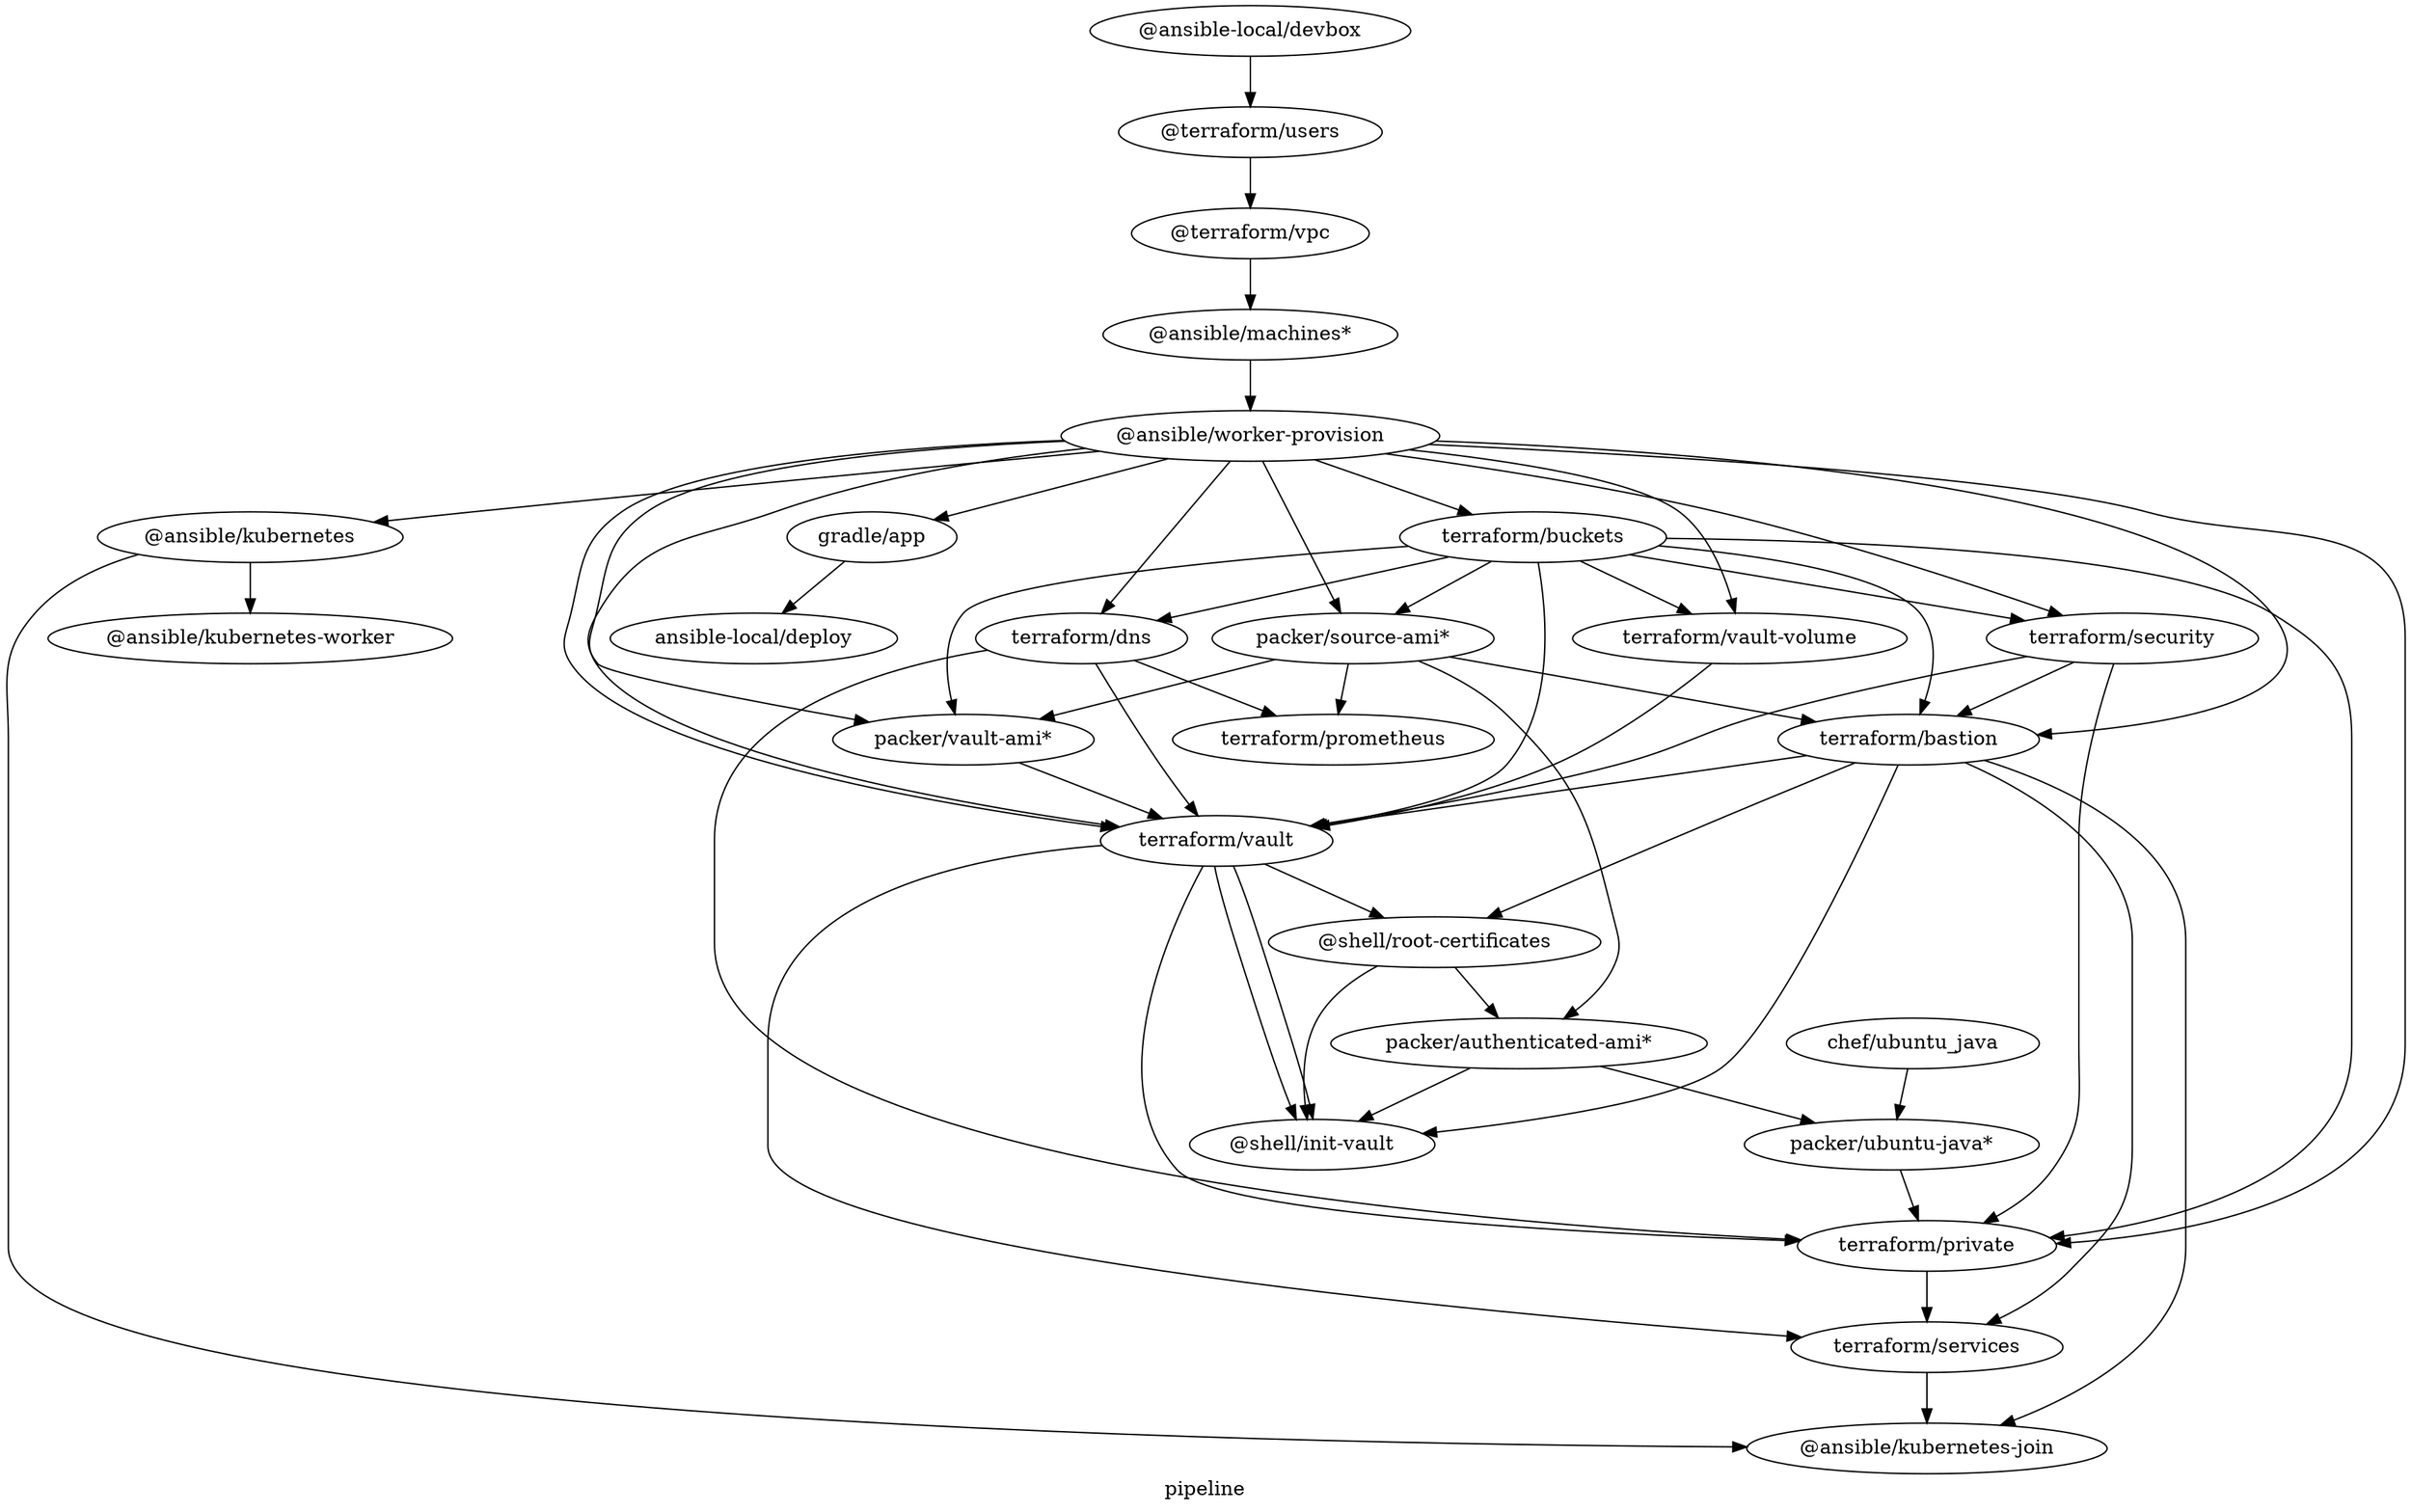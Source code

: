digraph G {
  label="pipeline";
  rankdir=TB;



"packer/source-ami*" -> { "terraform/bastion";
                          "packer/vault-ami*"
                        }

"terraform/bastion" -> "@ansible/kubernetes-join";
"terraform/services" -> "@ansible/kubernetes-join";
"@ansible/kubernetes" -> "@ansible/kubernetes-join";


"gradle/app" -> "ansible-local/deploy";
"@ansible/kubernetes" -> "@ansible/kubernetes-worker";
"@ansible/worker-provision" -> {
  "gradle/app";
  "@ansible/kubernetes";
  "terraform/buckets";
  "terraform/vault";
  "terraform/dns";
  "terraform/bastion";
  "terraform/vault-volume";
  "packer/source-ami*";
  "terraform/security";
  "terraform/private";
  "packer/vault-ami*"
}

"terraform/buckets" -> {
  "terraform/vault";
  "terraform/dns";
  "terraform/bastion";
  "terraform/vault-volume";
  "packer/source-ami*";
  "terraform/security";
  "terraform/private";
  "packer/vault-ami*"
}

"packer/vault-ami*" -> "terraform/vault"

"@terraform/vpc" -> "@ansible/machines*" -> "@ansible/worker-provision"

"terraform/vault" -> "terraform/private";

{ "terraform/vault";
"terraform/bastion";
"terraform/private"; } -> "terraform/services";

"terraform/vault-volume" -> "terraform/vault";

 "terraform/dns" -> "terraform/private";
 "terraform/dns" -> "terraform/vault";

"terraform/security" -> "terraform/vault"
"@ansible/worker-provision" -> "terraform/vault";

"terraform/security" -> "terraform/bastion";
"terraform/security" -> "terraform/private";

"chef/ubuntu_java" -> "packer/ubuntu-java*";

"@ansible-local/devbox" -> "@terraform/users" -> "@terraform/vpc";

"terraform/bastion" -> "@shell/root-certificates";

"terraform/vault" -> "@shell/root-certificates";
"terraform/bastion" -> "terraform/vault";

"terraform/bastion" -> "@shell/init-vault";
"terraform/vault" -> "@shell/init-vault";

"@shell/root-certificates" -> "packer/authenticated-ami*";

"packer/ubuntu-java*" -> "terraform/private";

"packer/source-ami*" -> "packer/authenticated-ami*";
"packer/authenticated-ami*" -> "packer/ubuntu-java*";
"packer/authenticated-ami*" -> "@shell/init-vault";
"@shell/root-certificates" -> "@shell/init-vault";

"terraform/vault" -> "@shell/init-vault";

 "terraform/dns" -> "terraform/prometheus";
 "packer/source-ami*" -> "terraform/prometheus";
}
